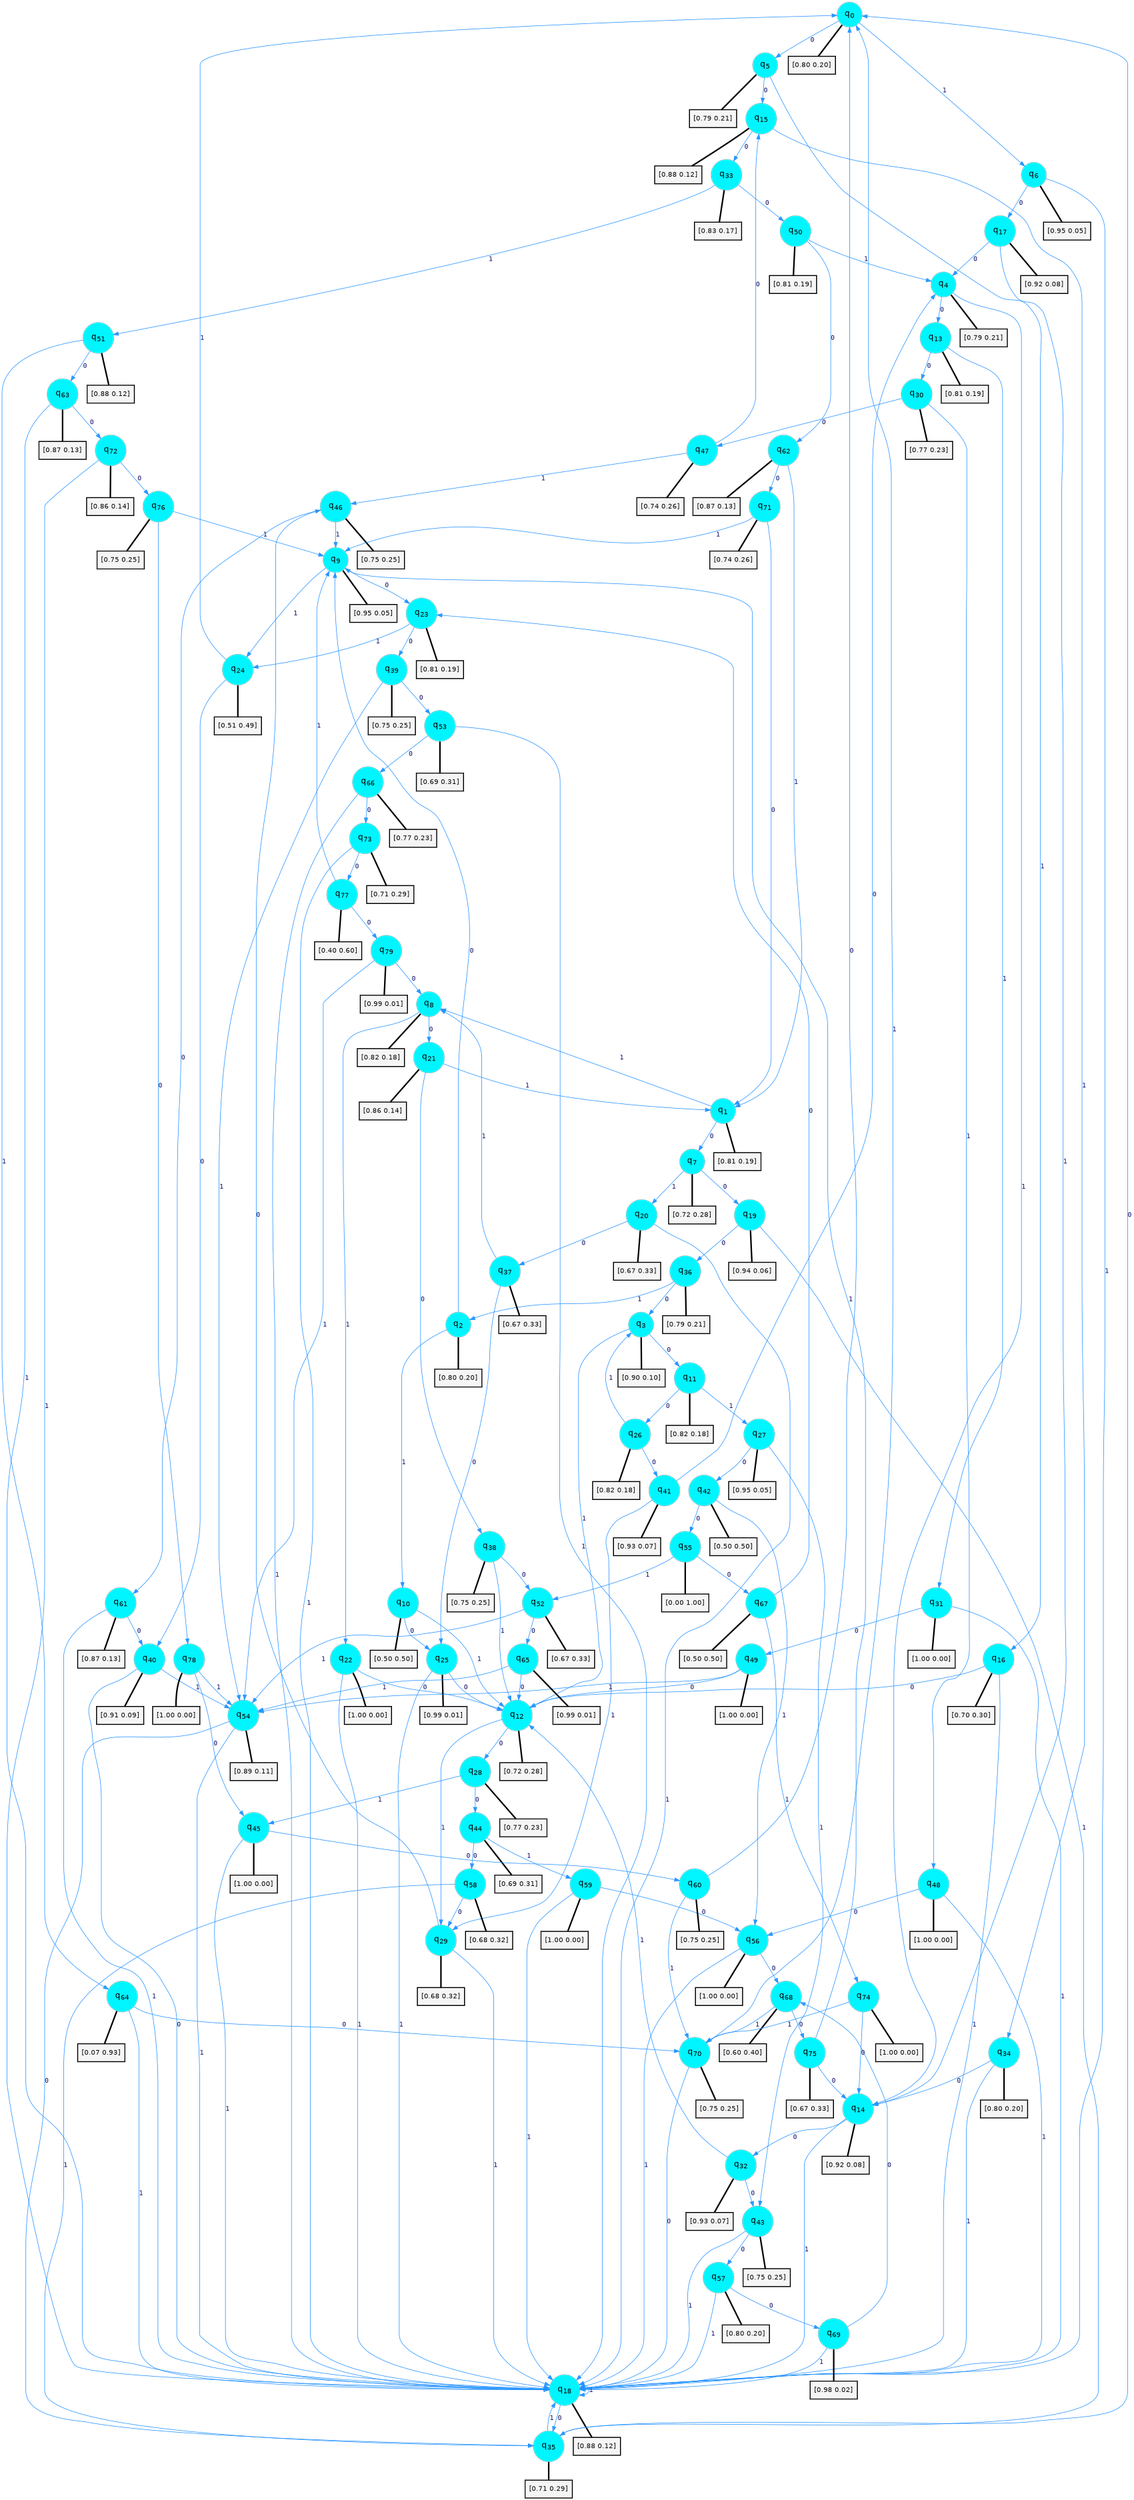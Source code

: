 digraph G {
graph [
bgcolor=transparent, dpi=300, rankdir=TD, size="40,25"];
node [
color=gray, fillcolor=turquoise1, fontcolor=black, fontname=Helvetica, fontsize=16, fontweight=bold, shape=circle, style=filled];
edge [
arrowsize=1, color=dodgerblue1, fontcolor=midnightblue, fontname=courier, fontweight=bold, penwidth=1, style=solid, weight=20];
0[label=<q<SUB>0</SUB>>];
1[label=<q<SUB>1</SUB>>];
2[label=<q<SUB>2</SUB>>];
3[label=<q<SUB>3</SUB>>];
4[label=<q<SUB>4</SUB>>];
5[label=<q<SUB>5</SUB>>];
6[label=<q<SUB>6</SUB>>];
7[label=<q<SUB>7</SUB>>];
8[label=<q<SUB>8</SUB>>];
9[label=<q<SUB>9</SUB>>];
10[label=<q<SUB>10</SUB>>];
11[label=<q<SUB>11</SUB>>];
12[label=<q<SUB>12</SUB>>];
13[label=<q<SUB>13</SUB>>];
14[label=<q<SUB>14</SUB>>];
15[label=<q<SUB>15</SUB>>];
16[label=<q<SUB>16</SUB>>];
17[label=<q<SUB>17</SUB>>];
18[label=<q<SUB>18</SUB>>];
19[label=<q<SUB>19</SUB>>];
20[label=<q<SUB>20</SUB>>];
21[label=<q<SUB>21</SUB>>];
22[label=<q<SUB>22</SUB>>];
23[label=<q<SUB>23</SUB>>];
24[label=<q<SUB>24</SUB>>];
25[label=<q<SUB>25</SUB>>];
26[label=<q<SUB>26</SUB>>];
27[label=<q<SUB>27</SUB>>];
28[label=<q<SUB>28</SUB>>];
29[label=<q<SUB>29</SUB>>];
30[label=<q<SUB>30</SUB>>];
31[label=<q<SUB>31</SUB>>];
32[label=<q<SUB>32</SUB>>];
33[label=<q<SUB>33</SUB>>];
34[label=<q<SUB>34</SUB>>];
35[label=<q<SUB>35</SUB>>];
36[label=<q<SUB>36</SUB>>];
37[label=<q<SUB>37</SUB>>];
38[label=<q<SUB>38</SUB>>];
39[label=<q<SUB>39</SUB>>];
40[label=<q<SUB>40</SUB>>];
41[label=<q<SUB>41</SUB>>];
42[label=<q<SUB>42</SUB>>];
43[label=<q<SUB>43</SUB>>];
44[label=<q<SUB>44</SUB>>];
45[label=<q<SUB>45</SUB>>];
46[label=<q<SUB>46</SUB>>];
47[label=<q<SUB>47</SUB>>];
48[label=<q<SUB>48</SUB>>];
49[label=<q<SUB>49</SUB>>];
50[label=<q<SUB>50</SUB>>];
51[label=<q<SUB>51</SUB>>];
52[label=<q<SUB>52</SUB>>];
53[label=<q<SUB>53</SUB>>];
54[label=<q<SUB>54</SUB>>];
55[label=<q<SUB>55</SUB>>];
56[label=<q<SUB>56</SUB>>];
57[label=<q<SUB>57</SUB>>];
58[label=<q<SUB>58</SUB>>];
59[label=<q<SUB>59</SUB>>];
60[label=<q<SUB>60</SUB>>];
61[label=<q<SUB>61</SUB>>];
62[label=<q<SUB>62</SUB>>];
63[label=<q<SUB>63</SUB>>];
64[label=<q<SUB>64</SUB>>];
65[label=<q<SUB>65</SUB>>];
66[label=<q<SUB>66</SUB>>];
67[label=<q<SUB>67</SUB>>];
68[label=<q<SUB>68</SUB>>];
69[label=<q<SUB>69</SUB>>];
70[label=<q<SUB>70</SUB>>];
71[label=<q<SUB>71</SUB>>];
72[label=<q<SUB>72</SUB>>];
73[label=<q<SUB>73</SUB>>];
74[label=<q<SUB>74</SUB>>];
75[label=<q<SUB>75</SUB>>];
76[label=<q<SUB>76</SUB>>];
77[label=<q<SUB>77</SUB>>];
78[label=<q<SUB>78</SUB>>];
79[label=<q<SUB>79</SUB>>];
80[label="[0.80 0.20]", shape=box,fontcolor=black, fontname=Helvetica, fontsize=14, penwidth=2, fillcolor=whitesmoke,color=black];
81[label="[0.81 0.19]", shape=box,fontcolor=black, fontname=Helvetica, fontsize=14, penwidth=2, fillcolor=whitesmoke,color=black];
82[label="[0.80 0.20]", shape=box,fontcolor=black, fontname=Helvetica, fontsize=14, penwidth=2, fillcolor=whitesmoke,color=black];
83[label="[0.90 0.10]", shape=box,fontcolor=black, fontname=Helvetica, fontsize=14, penwidth=2, fillcolor=whitesmoke,color=black];
84[label="[0.79 0.21]", shape=box,fontcolor=black, fontname=Helvetica, fontsize=14, penwidth=2, fillcolor=whitesmoke,color=black];
85[label="[0.79 0.21]", shape=box,fontcolor=black, fontname=Helvetica, fontsize=14, penwidth=2, fillcolor=whitesmoke,color=black];
86[label="[0.95 0.05]", shape=box,fontcolor=black, fontname=Helvetica, fontsize=14, penwidth=2, fillcolor=whitesmoke,color=black];
87[label="[0.72 0.28]", shape=box,fontcolor=black, fontname=Helvetica, fontsize=14, penwidth=2, fillcolor=whitesmoke,color=black];
88[label="[0.82 0.18]", shape=box,fontcolor=black, fontname=Helvetica, fontsize=14, penwidth=2, fillcolor=whitesmoke,color=black];
89[label="[0.95 0.05]", shape=box,fontcolor=black, fontname=Helvetica, fontsize=14, penwidth=2, fillcolor=whitesmoke,color=black];
90[label="[0.50 0.50]", shape=box,fontcolor=black, fontname=Helvetica, fontsize=14, penwidth=2, fillcolor=whitesmoke,color=black];
91[label="[0.82 0.18]", shape=box,fontcolor=black, fontname=Helvetica, fontsize=14, penwidth=2, fillcolor=whitesmoke,color=black];
92[label="[0.72 0.28]", shape=box,fontcolor=black, fontname=Helvetica, fontsize=14, penwidth=2, fillcolor=whitesmoke,color=black];
93[label="[0.81 0.19]", shape=box,fontcolor=black, fontname=Helvetica, fontsize=14, penwidth=2, fillcolor=whitesmoke,color=black];
94[label="[0.92 0.08]", shape=box,fontcolor=black, fontname=Helvetica, fontsize=14, penwidth=2, fillcolor=whitesmoke,color=black];
95[label="[0.88 0.12]", shape=box,fontcolor=black, fontname=Helvetica, fontsize=14, penwidth=2, fillcolor=whitesmoke,color=black];
96[label="[0.70 0.30]", shape=box,fontcolor=black, fontname=Helvetica, fontsize=14, penwidth=2, fillcolor=whitesmoke,color=black];
97[label="[0.92 0.08]", shape=box,fontcolor=black, fontname=Helvetica, fontsize=14, penwidth=2, fillcolor=whitesmoke,color=black];
98[label="[0.88 0.12]", shape=box,fontcolor=black, fontname=Helvetica, fontsize=14, penwidth=2, fillcolor=whitesmoke,color=black];
99[label="[0.94 0.06]", shape=box,fontcolor=black, fontname=Helvetica, fontsize=14, penwidth=2, fillcolor=whitesmoke,color=black];
100[label="[0.67 0.33]", shape=box,fontcolor=black, fontname=Helvetica, fontsize=14, penwidth=2, fillcolor=whitesmoke,color=black];
101[label="[0.86 0.14]", shape=box,fontcolor=black, fontname=Helvetica, fontsize=14, penwidth=2, fillcolor=whitesmoke,color=black];
102[label="[1.00 0.00]", shape=box,fontcolor=black, fontname=Helvetica, fontsize=14, penwidth=2, fillcolor=whitesmoke,color=black];
103[label="[0.81 0.19]", shape=box,fontcolor=black, fontname=Helvetica, fontsize=14, penwidth=2, fillcolor=whitesmoke,color=black];
104[label="[0.51 0.49]", shape=box,fontcolor=black, fontname=Helvetica, fontsize=14, penwidth=2, fillcolor=whitesmoke,color=black];
105[label="[0.99 0.01]", shape=box,fontcolor=black, fontname=Helvetica, fontsize=14, penwidth=2, fillcolor=whitesmoke,color=black];
106[label="[0.82 0.18]", shape=box,fontcolor=black, fontname=Helvetica, fontsize=14, penwidth=2, fillcolor=whitesmoke,color=black];
107[label="[0.95 0.05]", shape=box,fontcolor=black, fontname=Helvetica, fontsize=14, penwidth=2, fillcolor=whitesmoke,color=black];
108[label="[0.77 0.23]", shape=box,fontcolor=black, fontname=Helvetica, fontsize=14, penwidth=2, fillcolor=whitesmoke,color=black];
109[label="[0.68 0.32]", shape=box,fontcolor=black, fontname=Helvetica, fontsize=14, penwidth=2, fillcolor=whitesmoke,color=black];
110[label="[0.77 0.23]", shape=box,fontcolor=black, fontname=Helvetica, fontsize=14, penwidth=2, fillcolor=whitesmoke,color=black];
111[label="[1.00 0.00]", shape=box,fontcolor=black, fontname=Helvetica, fontsize=14, penwidth=2, fillcolor=whitesmoke,color=black];
112[label="[0.93 0.07]", shape=box,fontcolor=black, fontname=Helvetica, fontsize=14, penwidth=2, fillcolor=whitesmoke,color=black];
113[label="[0.83 0.17]", shape=box,fontcolor=black, fontname=Helvetica, fontsize=14, penwidth=2, fillcolor=whitesmoke,color=black];
114[label="[0.80 0.20]", shape=box,fontcolor=black, fontname=Helvetica, fontsize=14, penwidth=2, fillcolor=whitesmoke,color=black];
115[label="[0.71 0.29]", shape=box,fontcolor=black, fontname=Helvetica, fontsize=14, penwidth=2, fillcolor=whitesmoke,color=black];
116[label="[0.79 0.21]", shape=box,fontcolor=black, fontname=Helvetica, fontsize=14, penwidth=2, fillcolor=whitesmoke,color=black];
117[label="[0.67 0.33]", shape=box,fontcolor=black, fontname=Helvetica, fontsize=14, penwidth=2, fillcolor=whitesmoke,color=black];
118[label="[0.75 0.25]", shape=box,fontcolor=black, fontname=Helvetica, fontsize=14, penwidth=2, fillcolor=whitesmoke,color=black];
119[label="[0.75 0.25]", shape=box,fontcolor=black, fontname=Helvetica, fontsize=14, penwidth=2, fillcolor=whitesmoke,color=black];
120[label="[0.91 0.09]", shape=box,fontcolor=black, fontname=Helvetica, fontsize=14, penwidth=2, fillcolor=whitesmoke,color=black];
121[label="[0.93 0.07]", shape=box,fontcolor=black, fontname=Helvetica, fontsize=14, penwidth=2, fillcolor=whitesmoke,color=black];
122[label="[0.50 0.50]", shape=box,fontcolor=black, fontname=Helvetica, fontsize=14, penwidth=2, fillcolor=whitesmoke,color=black];
123[label="[0.75 0.25]", shape=box,fontcolor=black, fontname=Helvetica, fontsize=14, penwidth=2, fillcolor=whitesmoke,color=black];
124[label="[0.69 0.31]", shape=box,fontcolor=black, fontname=Helvetica, fontsize=14, penwidth=2, fillcolor=whitesmoke,color=black];
125[label="[1.00 0.00]", shape=box,fontcolor=black, fontname=Helvetica, fontsize=14, penwidth=2, fillcolor=whitesmoke,color=black];
126[label="[0.75 0.25]", shape=box,fontcolor=black, fontname=Helvetica, fontsize=14, penwidth=2, fillcolor=whitesmoke,color=black];
127[label="[0.74 0.26]", shape=box,fontcolor=black, fontname=Helvetica, fontsize=14, penwidth=2, fillcolor=whitesmoke,color=black];
128[label="[1.00 0.00]", shape=box,fontcolor=black, fontname=Helvetica, fontsize=14, penwidth=2, fillcolor=whitesmoke,color=black];
129[label="[1.00 0.00]", shape=box,fontcolor=black, fontname=Helvetica, fontsize=14, penwidth=2, fillcolor=whitesmoke,color=black];
130[label="[0.81 0.19]", shape=box,fontcolor=black, fontname=Helvetica, fontsize=14, penwidth=2, fillcolor=whitesmoke,color=black];
131[label="[0.88 0.12]", shape=box,fontcolor=black, fontname=Helvetica, fontsize=14, penwidth=2, fillcolor=whitesmoke,color=black];
132[label="[0.67 0.33]", shape=box,fontcolor=black, fontname=Helvetica, fontsize=14, penwidth=2, fillcolor=whitesmoke,color=black];
133[label="[0.69 0.31]", shape=box,fontcolor=black, fontname=Helvetica, fontsize=14, penwidth=2, fillcolor=whitesmoke,color=black];
134[label="[0.89 0.11]", shape=box,fontcolor=black, fontname=Helvetica, fontsize=14, penwidth=2, fillcolor=whitesmoke,color=black];
135[label="[0.00 1.00]", shape=box,fontcolor=black, fontname=Helvetica, fontsize=14, penwidth=2, fillcolor=whitesmoke,color=black];
136[label="[1.00 0.00]", shape=box,fontcolor=black, fontname=Helvetica, fontsize=14, penwidth=2, fillcolor=whitesmoke,color=black];
137[label="[0.80 0.20]", shape=box,fontcolor=black, fontname=Helvetica, fontsize=14, penwidth=2, fillcolor=whitesmoke,color=black];
138[label="[0.68 0.32]", shape=box,fontcolor=black, fontname=Helvetica, fontsize=14, penwidth=2, fillcolor=whitesmoke,color=black];
139[label="[1.00 0.00]", shape=box,fontcolor=black, fontname=Helvetica, fontsize=14, penwidth=2, fillcolor=whitesmoke,color=black];
140[label="[0.75 0.25]", shape=box,fontcolor=black, fontname=Helvetica, fontsize=14, penwidth=2, fillcolor=whitesmoke,color=black];
141[label="[0.87 0.13]", shape=box,fontcolor=black, fontname=Helvetica, fontsize=14, penwidth=2, fillcolor=whitesmoke,color=black];
142[label="[0.87 0.13]", shape=box,fontcolor=black, fontname=Helvetica, fontsize=14, penwidth=2, fillcolor=whitesmoke,color=black];
143[label="[0.87 0.13]", shape=box,fontcolor=black, fontname=Helvetica, fontsize=14, penwidth=2, fillcolor=whitesmoke,color=black];
144[label="[0.07 0.93]", shape=box,fontcolor=black, fontname=Helvetica, fontsize=14, penwidth=2, fillcolor=whitesmoke,color=black];
145[label="[0.99 0.01]", shape=box,fontcolor=black, fontname=Helvetica, fontsize=14, penwidth=2, fillcolor=whitesmoke,color=black];
146[label="[0.77 0.23]", shape=box,fontcolor=black, fontname=Helvetica, fontsize=14, penwidth=2, fillcolor=whitesmoke,color=black];
147[label="[0.50 0.50]", shape=box,fontcolor=black, fontname=Helvetica, fontsize=14, penwidth=2, fillcolor=whitesmoke,color=black];
148[label="[0.60 0.40]", shape=box,fontcolor=black, fontname=Helvetica, fontsize=14, penwidth=2, fillcolor=whitesmoke,color=black];
149[label="[0.98 0.02]", shape=box,fontcolor=black, fontname=Helvetica, fontsize=14, penwidth=2, fillcolor=whitesmoke,color=black];
150[label="[0.75 0.25]", shape=box,fontcolor=black, fontname=Helvetica, fontsize=14, penwidth=2, fillcolor=whitesmoke,color=black];
151[label="[0.74 0.26]", shape=box,fontcolor=black, fontname=Helvetica, fontsize=14, penwidth=2, fillcolor=whitesmoke,color=black];
152[label="[0.86 0.14]", shape=box,fontcolor=black, fontname=Helvetica, fontsize=14, penwidth=2, fillcolor=whitesmoke,color=black];
153[label="[0.71 0.29]", shape=box,fontcolor=black, fontname=Helvetica, fontsize=14, penwidth=2, fillcolor=whitesmoke,color=black];
154[label="[1.00 0.00]", shape=box,fontcolor=black, fontname=Helvetica, fontsize=14, penwidth=2, fillcolor=whitesmoke,color=black];
155[label="[0.67 0.33]", shape=box,fontcolor=black, fontname=Helvetica, fontsize=14, penwidth=2, fillcolor=whitesmoke,color=black];
156[label="[0.75 0.25]", shape=box,fontcolor=black, fontname=Helvetica, fontsize=14, penwidth=2, fillcolor=whitesmoke,color=black];
157[label="[0.40 0.60]", shape=box,fontcolor=black, fontname=Helvetica, fontsize=14, penwidth=2, fillcolor=whitesmoke,color=black];
158[label="[1.00 0.00]", shape=box,fontcolor=black, fontname=Helvetica, fontsize=14, penwidth=2, fillcolor=whitesmoke,color=black];
159[label="[0.99 0.01]", shape=box,fontcolor=black, fontname=Helvetica, fontsize=14, penwidth=2, fillcolor=whitesmoke,color=black];
0->5 [label=0];
0->6 [label=1];
0->80 [arrowhead=none, penwidth=3,color=black];
1->7 [label=0];
1->8 [label=1];
1->81 [arrowhead=none, penwidth=3,color=black];
2->9 [label=0];
2->10 [label=1];
2->82 [arrowhead=none, penwidth=3,color=black];
3->11 [label=0];
3->12 [label=1];
3->83 [arrowhead=none, penwidth=3,color=black];
4->13 [label=0];
4->14 [label=1];
4->84 [arrowhead=none, penwidth=3,color=black];
5->15 [label=0];
5->16 [label=1];
5->85 [arrowhead=none, penwidth=3,color=black];
6->17 [label=0];
6->18 [label=1];
6->86 [arrowhead=none, penwidth=3,color=black];
7->19 [label=0];
7->20 [label=1];
7->87 [arrowhead=none, penwidth=3,color=black];
8->21 [label=0];
8->22 [label=1];
8->88 [arrowhead=none, penwidth=3,color=black];
9->23 [label=0];
9->24 [label=1];
9->89 [arrowhead=none, penwidth=3,color=black];
10->25 [label=0];
10->12 [label=1];
10->90 [arrowhead=none, penwidth=3,color=black];
11->26 [label=0];
11->27 [label=1];
11->91 [arrowhead=none, penwidth=3,color=black];
12->28 [label=0];
12->29 [label=1];
12->92 [arrowhead=none, penwidth=3,color=black];
13->30 [label=0];
13->31 [label=1];
13->93 [arrowhead=none, penwidth=3,color=black];
14->32 [label=0];
14->18 [label=1];
14->94 [arrowhead=none, penwidth=3,color=black];
15->33 [label=0];
15->34 [label=1];
15->95 [arrowhead=none, penwidth=3,color=black];
16->12 [label=0];
16->18 [label=1];
16->96 [arrowhead=none, penwidth=3,color=black];
17->4 [label=0];
17->14 [label=1];
17->97 [arrowhead=none, penwidth=3,color=black];
18->35 [label=0];
18->18 [label=1];
18->98 [arrowhead=none, penwidth=3,color=black];
19->36 [label=0];
19->35 [label=1];
19->99 [arrowhead=none, penwidth=3,color=black];
20->37 [label=0];
20->18 [label=1];
20->100 [arrowhead=none, penwidth=3,color=black];
21->38 [label=0];
21->1 [label=1];
21->101 [arrowhead=none, penwidth=3,color=black];
22->12 [label=0];
22->18 [label=1];
22->102 [arrowhead=none, penwidth=3,color=black];
23->39 [label=0];
23->24 [label=1];
23->103 [arrowhead=none, penwidth=3,color=black];
24->40 [label=0];
24->0 [label=1];
24->104 [arrowhead=none, penwidth=3,color=black];
25->12 [label=0];
25->18 [label=1];
25->105 [arrowhead=none, penwidth=3,color=black];
26->41 [label=0];
26->3 [label=1];
26->106 [arrowhead=none, penwidth=3,color=black];
27->42 [label=0];
27->43 [label=1];
27->107 [arrowhead=none, penwidth=3,color=black];
28->44 [label=0];
28->45 [label=1];
28->108 [arrowhead=none, penwidth=3,color=black];
29->46 [label=0];
29->18 [label=1];
29->109 [arrowhead=none, penwidth=3,color=black];
30->47 [label=0];
30->48 [label=1];
30->110 [arrowhead=none, penwidth=3,color=black];
31->49 [label=0];
31->18 [label=1];
31->111 [arrowhead=none, penwidth=3,color=black];
32->43 [label=0];
32->12 [label=1];
32->112 [arrowhead=none, penwidth=3,color=black];
33->50 [label=0];
33->51 [label=1];
33->113 [arrowhead=none, penwidth=3,color=black];
34->14 [label=0];
34->18 [label=1];
34->114 [arrowhead=none, penwidth=3,color=black];
35->0 [label=0];
35->18 [label=1];
35->115 [arrowhead=none, penwidth=3,color=black];
36->3 [label=0];
36->2 [label=1];
36->116 [arrowhead=none, penwidth=3,color=black];
37->25 [label=0];
37->8 [label=1];
37->117 [arrowhead=none, penwidth=3,color=black];
38->52 [label=0];
38->12 [label=1];
38->118 [arrowhead=none, penwidth=3,color=black];
39->53 [label=0];
39->54 [label=1];
39->119 [arrowhead=none, penwidth=3,color=black];
40->18 [label=0];
40->54 [label=1];
40->120 [arrowhead=none, penwidth=3,color=black];
41->4 [label=0];
41->29 [label=1];
41->121 [arrowhead=none, penwidth=3,color=black];
42->55 [label=0];
42->56 [label=1];
42->122 [arrowhead=none, penwidth=3,color=black];
43->57 [label=0];
43->18 [label=1];
43->123 [arrowhead=none, penwidth=3,color=black];
44->58 [label=0];
44->59 [label=1];
44->124 [arrowhead=none, penwidth=3,color=black];
45->60 [label=0];
45->18 [label=1];
45->125 [arrowhead=none, penwidth=3,color=black];
46->61 [label=0];
46->9 [label=1];
46->126 [arrowhead=none, penwidth=3,color=black];
47->15 [label=0];
47->46 [label=1];
47->127 [arrowhead=none, penwidth=3,color=black];
48->56 [label=0];
48->18 [label=1];
48->128 [arrowhead=none, penwidth=3,color=black];
49->12 [label=0];
49->54 [label=1];
49->129 [arrowhead=none, penwidth=3,color=black];
50->62 [label=0];
50->4 [label=1];
50->130 [arrowhead=none, penwidth=3,color=black];
51->63 [label=0];
51->64 [label=1];
51->131 [arrowhead=none, penwidth=3,color=black];
52->65 [label=0];
52->54 [label=1];
52->132 [arrowhead=none, penwidth=3,color=black];
53->66 [label=0];
53->18 [label=1];
53->133 [arrowhead=none, penwidth=3,color=black];
54->35 [label=0];
54->18 [label=1];
54->134 [arrowhead=none, penwidth=3,color=black];
55->67 [label=0];
55->52 [label=1];
55->135 [arrowhead=none, penwidth=3,color=black];
56->68 [label=0];
56->18 [label=1];
56->136 [arrowhead=none, penwidth=3,color=black];
57->69 [label=0];
57->18 [label=1];
57->137 [arrowhead=none, penwidth=3,color=black];
58->29 [label=0];
58->35 [label=1];
58->138 [arrowhead=none, penwidth=3,color=black];
59->56 [label=0];
59->18 [label=1];
59->139 [arrowhead=none, penwidth=3,color=black];
60->0 [label=0];
60->70 [label=1];
60->140 [arrowhead=none, penwidth=3,color=black];
61->40 [label=0];
61->18 [label=1];
61->141 [arrowhead=none, penwidth=3,color=black];
62->71 [label=0];
62->1 [label=1];
62->142 [arrowhead=none, penwidth=3,color=black];
63->72 [label=0];
63->18 [label=1];
63->143 [arrowhead=none, penwidth=3,color=black];
64->70 [label=0];
64->18 [label=1];
64->144 [arrowhead=none, penwidth=3,color=black];
65->12 [label=0];
65->54 [label=1];
65->145 [arrowhead=none, penwidth=3,color=black];
66->73 [label=0];
66->18 [label=1];
66->146 [arrowhead=none, penwidth=3,color=black];
67->23 [label=0];
67->74 [label=1];
67->147 [arrowhead=none, penwidth=3,color=black];
68->75 [label=0];
68->70 [label=1];
68->148 [arrowhead=none, penwidth=3,color=black];
69->68 [label=0];
69->18 [label=1];
69->149 [arrowhead=none, penwidth=3,color=black];
70->18 [label=0];
70->0 [label=1];
70->150 [arrowhead=none, penwidth=3,color=black];
71->1 [label=0];
71->9 [label=1];
71->151 [arrowhead=none, penwidth=3,color=black];
72->76 [label=0];
72->18 [label=1];
72->152 [arrowhead=none, penwidth=3,color=black];
73->77 [label=0];
73->18 [label=1];
73->153 [arrowhead=none, penwidth=3,color=black];
74->14 [label=0];
74->70 [label=1];
74->154 [arrowhead=none, penwidth=3,color=black];
75->14 [label=0];
75->9 [label=1];
75->155 [arrowhead=none, penwidth=3,color=black];
76->78 [label=0];
76->9 [label=1];
76->156 [arrowhead=none, penwidth=3,color=black];
77->79 [label=0];
77->9 [label=1];
77->157 [arrowhead=none, penwidth=3,color=black];
78->45 [label=0];
78->54 [label=1];
78->158 [arrowhead=none, penwidth=3,color=black];
79->8 [label=0];
79->54 [label=1];
79->159 [arrowhead=none, penwidth=3,color=black];
}
